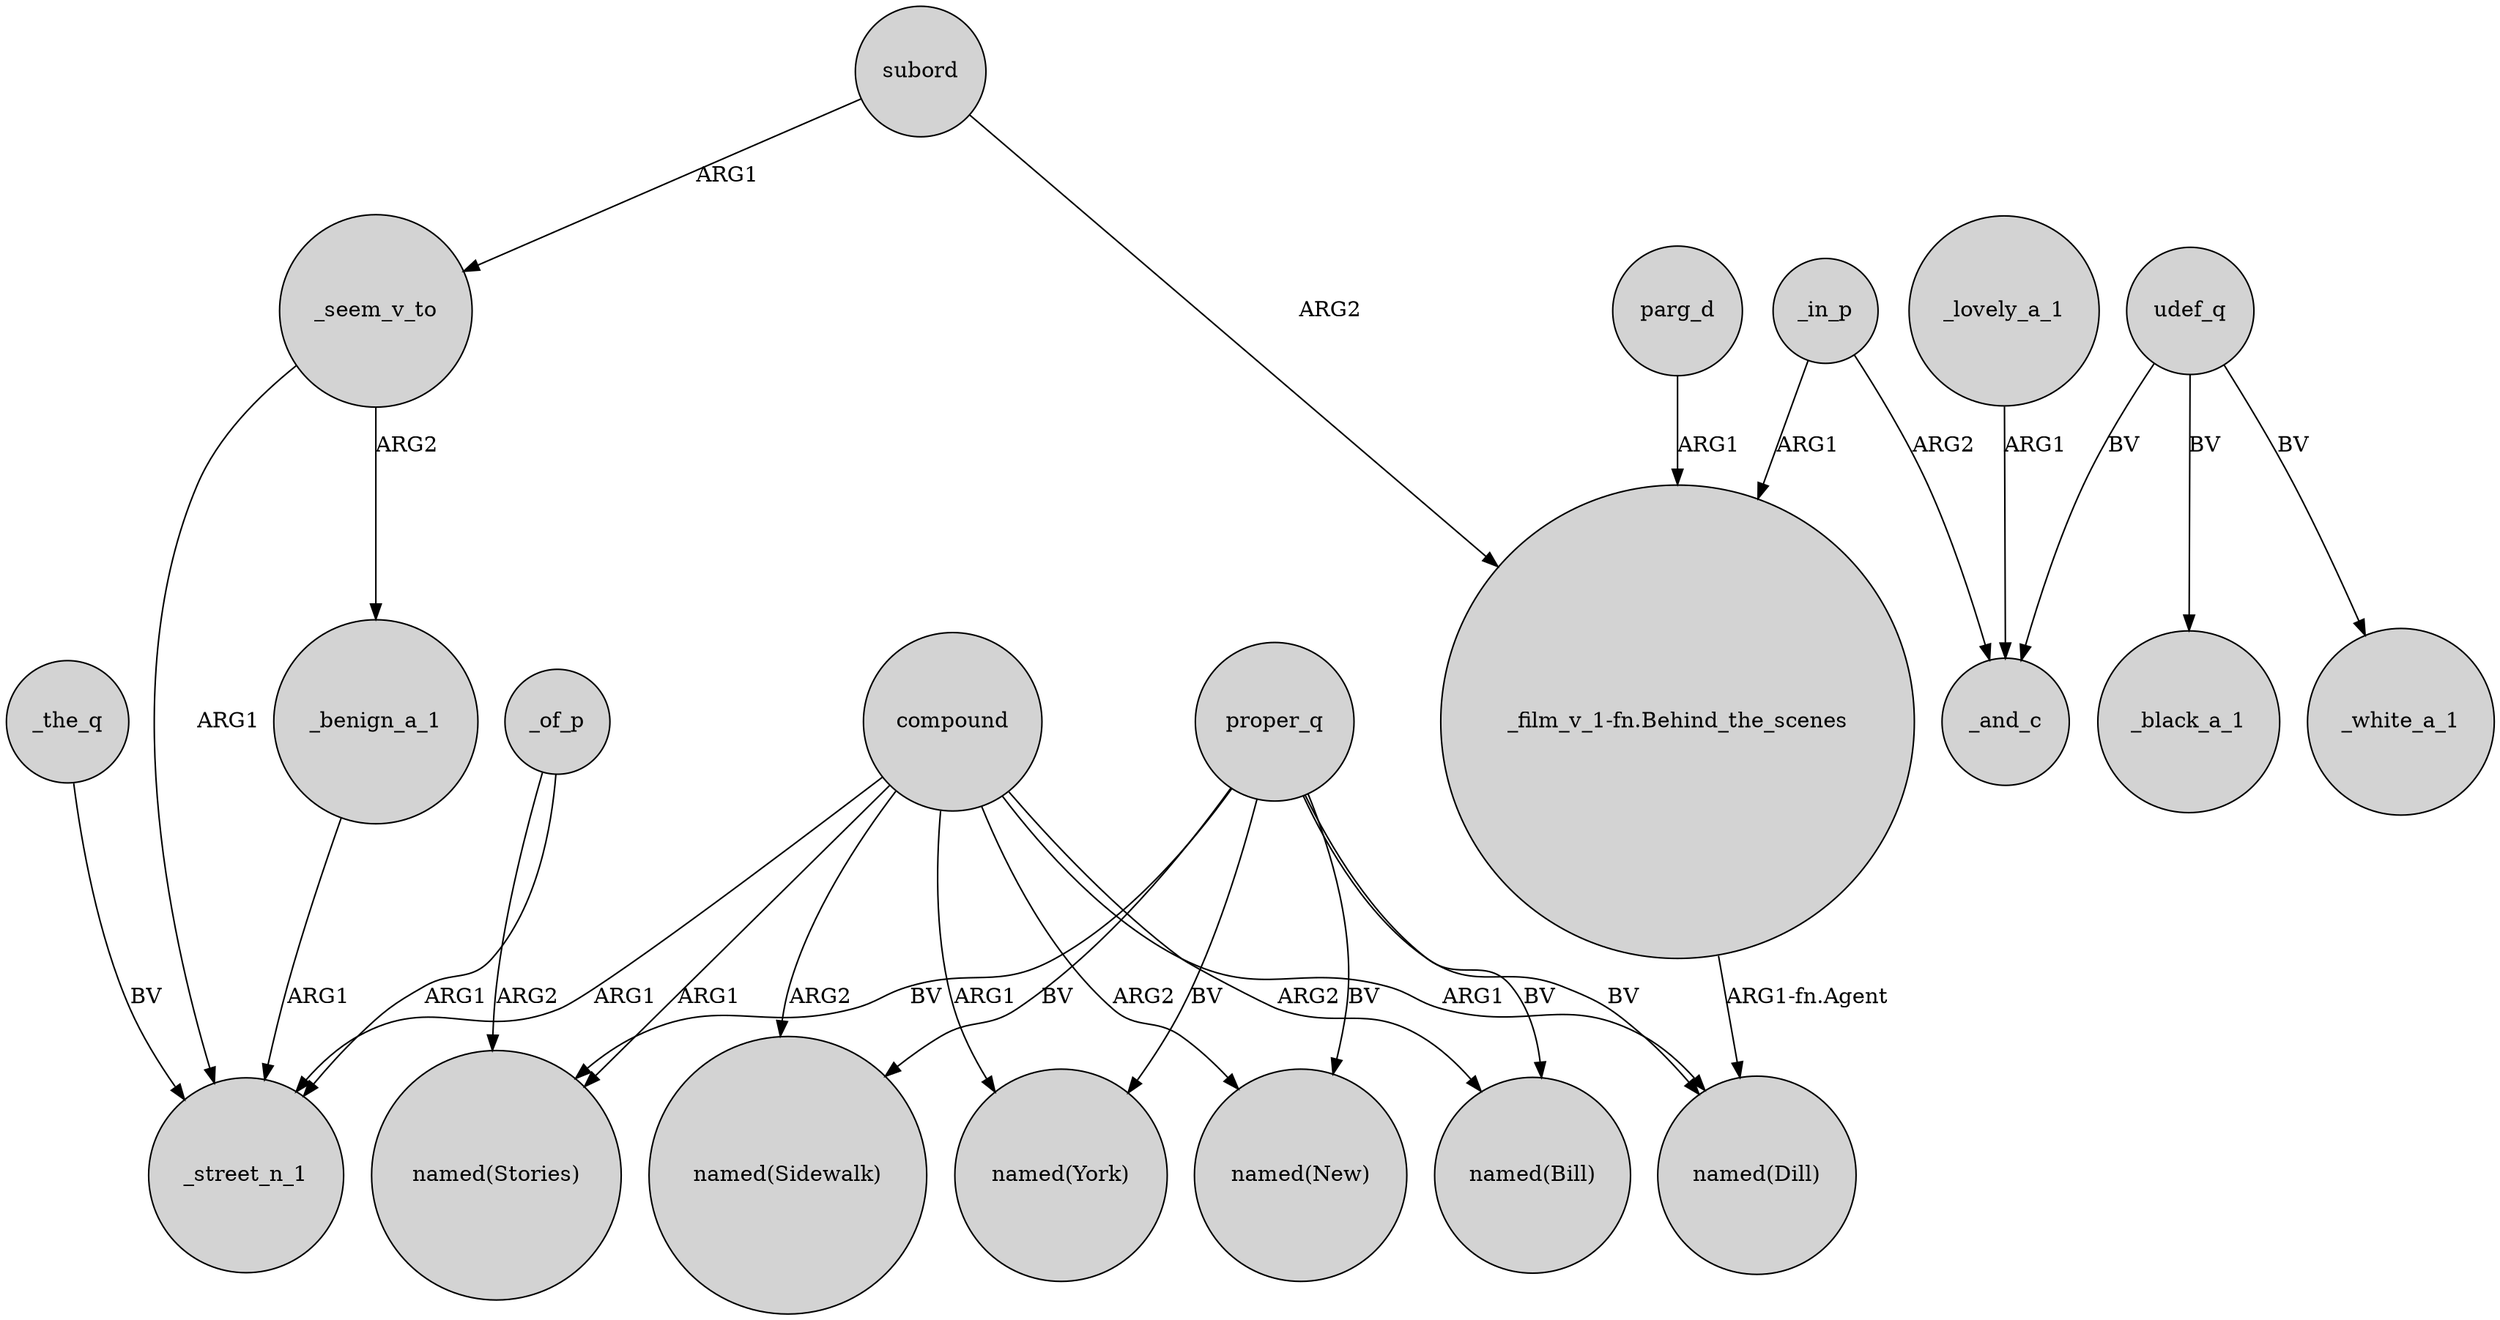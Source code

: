 digraph {
	node [shape=circle style=filled]
	_seem_v_to -> _street_n_1 [label=ARG1]
	compound -> "named(New)" [label=ARG2]
	udef_q -> _black_a_1 [label=BV]
	udef_q -> _white_a_1 [label=BV]
	_of_p -> "named(Stories)" [label=ARG2]
	proper_q -> "named(New)" [label=BV]
	_benign_a_1 -> _street_n_1 [label=ARG1]
	proper_q -> "named(Dill)" [label=BV]
	_lovely_a_1 -> _and_c [label=ARG1]
	_in_p -> "_film_v_1-fn.Behind_the_scenes" [label=ARG1]
	proper_q -> "named(Bill)" [label=BV]
	subord -> "_film_v_1-fn.Behind_the_scenes" [label=ARG2]
	compound -> "named(Stories)" [label=ARG1]
	_seem_v_to -> _benign_a_1 [label=ARG2]
	compound -> _street_n_1 [label=ARG1]
	proper_q -> "named(Stories)" [label=BV]
	_the_q -> _street_n_1 [label=BV]
	compound -> "named(York)" [label=ARG1]
	"_film_v_1-fn.Behind_the_scenes" -> "named(Dill)" [label="ARG1-fn.Agent"]
	proper_q -> "named(Sidewalk)" [label=BV]
	compound -> "named(Bill)" [label=ARG2]
	_of_p -> _street_n_1 [label=ARG1]
	compound -> "named(Sidewalk)" [label=ARG2]
	parg_d -> "_film_v_1-fn.Behind_the_scenes" [label=ARG1]
	proper_q -> "named(York)" [label=BV]
	udef_q -> _and_c [label=BV]
	subord -> _seem_v_to [label=ARG1]
	_in_p -> _and_c [label=ARG2]
	compound -> "named(Dill)" [label=ARG1]
}
